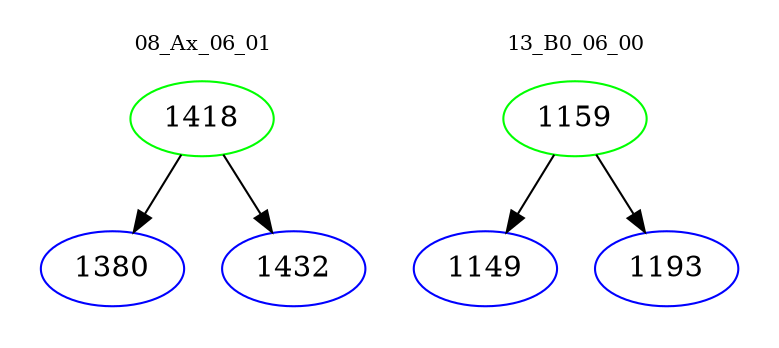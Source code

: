 digraph{
subgraph cluster_0 {
color = white
label = "08_Ax_06_01";
fontsize=10;
T0_1418 [label="1418", color="green"]
T0_1418 -> T0_1380 [color="black"]
T0_1380 [label="1380", color="blue"]
T0_1418 -> T0_1432 [color="black"]
T0_1432 [label="1432", color="blue"]
}
subgraph cluster_1 {
color = white
label = "13_B0_06_00";
fontsize=10;
T1_1159 [label="1159", color="green"]
T1_1159 -> T1_1149 [color="black"]
T1_1149 [label="1149", color="blue"]
T1_1159 -> T1_1193 [color="black"]
T1_1193 [label="1193", color="blue"]
}
}
